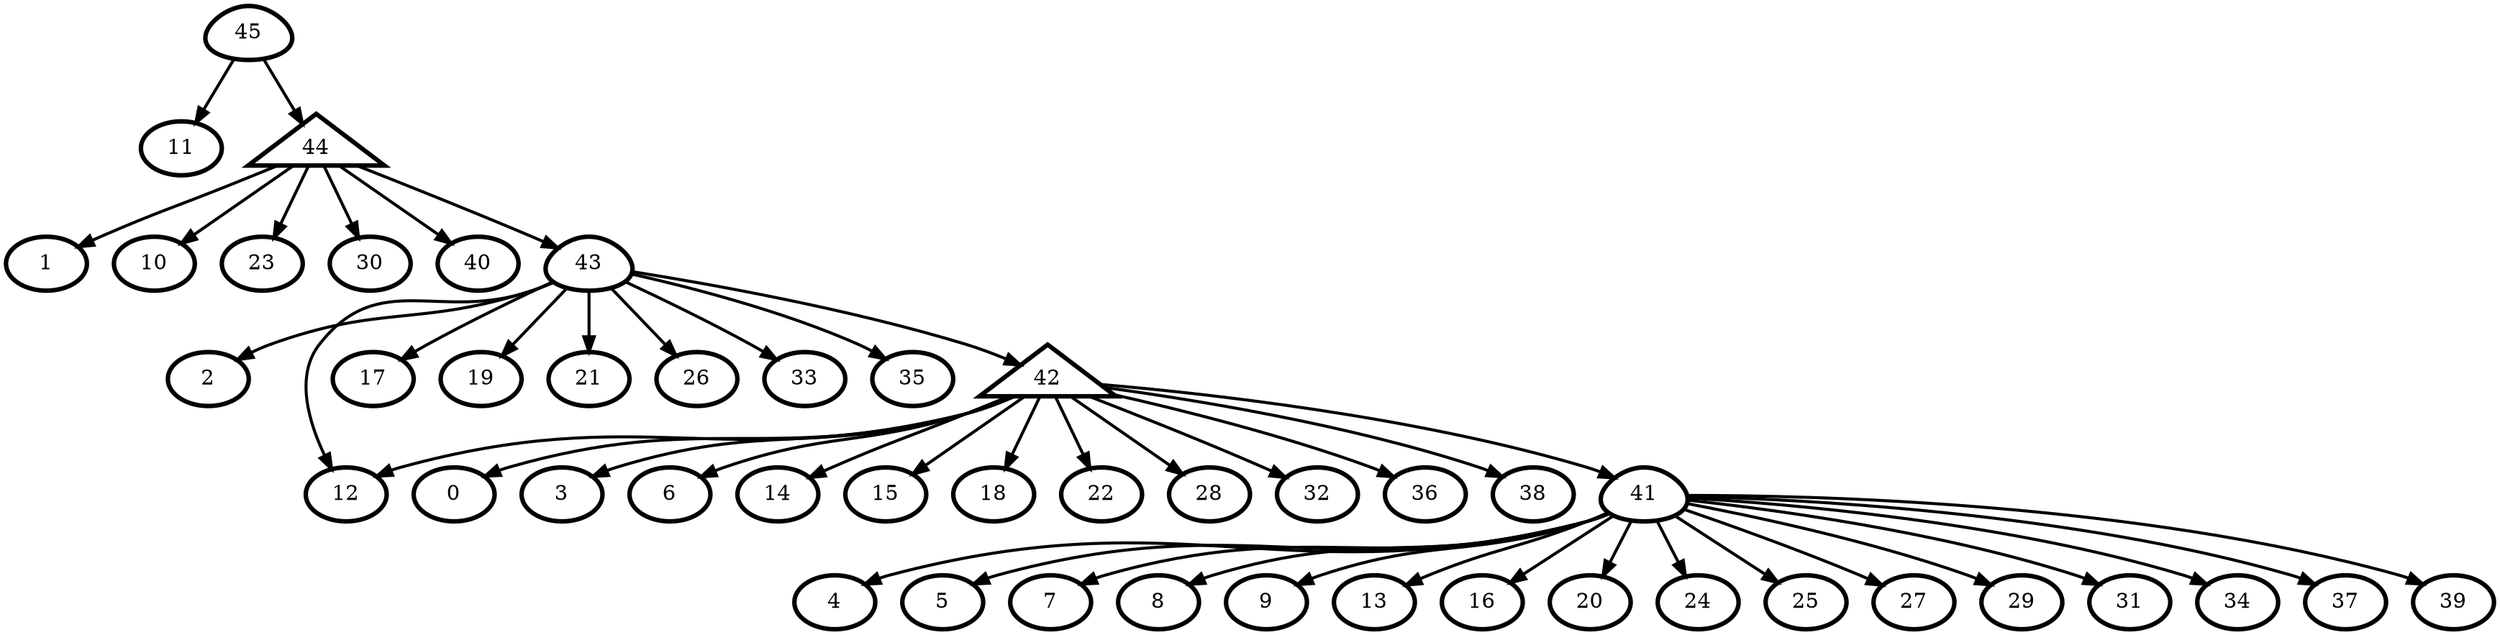 digraph G {
    0 [penwidth=3,label="0"]
    1 [penwidth=3,label="1"]
    2 [penwidth=3,label="2"]
    3 [penwidth=3,label="3"]
    4 [penwidth=3,label="4"]
    5 [penwidth=3,label="5"]
    6 [penwidth=3,label="6"]
    7 [penwidth=3,label="7"]
    8 [penwidth=3,label="8"]
    9 [penwidth=3,label="9"]
    10 [penwidth=3,label="10"]
    11 [penwidth=3,label="11"]
    12 [penwidth=3,label="12"]
    13 [penwidth=3,label="13"]
    14 [penwidth=3,label="14"]
    15 [penwidth=3,label="15"]
    16 [penwidth=3,label="16"]
    17 [penwidth=3,label="17"]
    18 [penwidth=3,label="18"]
    19 [penwidth=3,label="19"]
    20 [penwidth=3,label="20"]
    21 [penwidth=3,label="21"]
    22 [penwidth=3,label="22"]
    23 [penwidth=3,label="23"]
    24 [penwidth=3,label="24"]
    25 [penwidth=3,label="25"]
    26 [penwidth=3,label="26"]
    27 [penwidth=3,label="27"]
    28 [penwidth=3,label="28"]
    29 [penwidth=3,label="29"]
    30 [penwidth=3,label="30"]
    31 [penwidth=3,label="31"]
    32 [penwidth=3,label="32"]
    33 [penwidth=3,label="33"]
    34 [penwidth=3,label="34"]
    35 [penwidth=3,label="35"]
    36 [penwidth=3,label="36"]
    37 [penwidth=3,label="37"]
    38 [penwidth=3,label="38"]
    39 [penwidth=3,label="39"]
    40 [penwidth=3,label="40"]
    41 [penwidth=3,label="41",shape = "egg"]
    42 [penwidth=3,label="43",shape = "egg"]
    43 [penwidth=3,label="42",shape = "triangle"]
    44 [penwidth=3,label="44",shape = "triangle"]
    45 [penwidth=3,label="45",shape = "egg"]

    41 -> 13 [penwidth=2]
    41 -> 16 [penwidth=2]
    41 -> 31 [penwidth=2]
    41 -> 25 [penwidth=2]
    41 -> 39 [penwidth=2]
    41 -> 8 [penwidth=2]
    41 -> 7 [penwidth=2]
    41 -> 9 [penwidth=2]
    41 -> 37 [penwidth=2]
    41 -> 24 [penwidth=2]
    41 -> 34 [penwidth=2]
    41 -> 5 [penwidth=2]
    41 -> 20 [penwidth=2]
    41 -> 4 [penwidth=2]
    41 -> 29 [penwidth=2]
    41 -> 27 [penwidth=2]
    43 -> 28 [penwidth=2]
    43 -> 22 [penwidth=2]
    43 -> 0 [penwidth=2]
    43 -> 38 [penwidth=2]
    43 -> 3 [penwidth=2]
    43 -> 6 [penwidth=2]
    43 -> 32 [penwidth=2]
    43 -> 14 [penwidth=2]
    43 -> 36 [penwidth=2]
    43 -> 15 [penwidth=2]
    43 -> 18 [penwidth=2]
    43 -> 41 [penwidth=2]
    43 -> 12 [penwidth=2]
    42 -> 33 [penwidth=2]
    42 -> 26 [penwidth=2]
    42 -> 17 [penwidth=2]
    42 -> 12 [penwidth=2]
    42 -> 35 [penwidth=2]
    42 -> 19 [penwidth=2]
    42 -> 21 [penwidth=2]
    42 -> 43 [penwidth=2]
    42 -> 2 [penwidth=2]
    44 -> 40 [penwidth=2]
    44 -> 10 [penwidth=2]
    44 -> 30 [penwidth=2]
    44 -> 42 [penwidth=2]
    44 -> 1 [penwidth=2]
    44 -> 23 [penwidth=2]
    45 -> 44 [penwidth=2]
    45 -> 11 [penwidth=2]
}